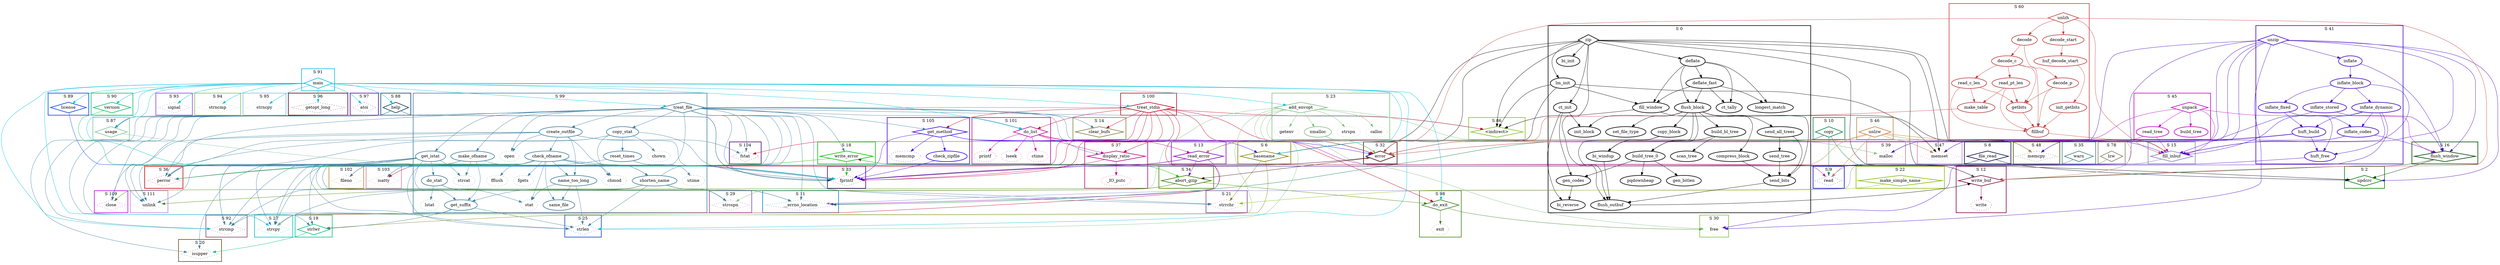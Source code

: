 digraph G {
  "UV atoi (97)" [shape=diamond, label="atoi", color="#4000A0", style=dotted];
  "UV zip (0)" [shape=diamond, label="zip", color="#000000", style=bold];
  "UV do_exit (98)" [shape=diamond, label="do_exit", color="#408020",
                     style=bold];
  "UV flush_outbuf (1)" [label="flush_outbuf", color="#000000", style=bold];
  "UV updcrc (2)" [shape=diamond, label="updcrc", color="#008000", style=bold];
  "UV treat_file (99)" [shape=diamond, label="treat_file", color="#4080A0",
                        style=bold];
  "UV treat_stdin (100)" [shape=diamond, label="treat_stdin",
                          color="#C00020", style=bold];
  "UV bi_init (3)" [label="bi_init", color="#000000", style=bold];
  "UV do_list (101)" [shape=diamond, label="do_list", color="#C000A0",
                      style=bold];
  "UV ct_init (4)" [label="ct_init", color="#000000", style=bold];
  "UV fileno (102)" [shape=diamond, label="fileno", color="#C08020",
                     style=dotted];
  "UV lm_init (5)" [label="lm_init", color="#000000", style=bold];
  "UV basename (6)" [shape=diamond, label="basename", color="#808000",
                     style=bold];
  "UV isatty (103)" [shape=diamond, label="isatty", color="#C080A0",
                     style=dotted];
  "UV fstat (104)" [shape=diamond, label="fstat", color="#400060",
                    style=dotted];
  "UV deflate (7)" [label="deflate", color="#000000", style=bold];
  "UV get_method (105)" [shape=diamond, label="get_method", color="#4000E0",
                         style=bold];
  "UV file_read (8)" [shape=diamond, label="file_read", color="#000040",
                      style=bold];
  "UV read (9)" [shape=diamond, label="read", color="#0000C0", style=dotted];
  "UV get_istat (106)" [label="get_istat", color="#4080A0", style=bold];
  "UV make_ofname (107)" [label="make_ofname", color="#4080A0", style=bold];
  "UV copy (10)" [shape=diamond, label="copy", color="#008040", style=bold];
  "UV __errno_location (11)" [shape=diamond, label="__errno_location",
                              color="#0080C0", style=dotted];
  "UV open (108)" [label="open", color="#4080A0", style=dotted];
  "UV close (109)" [shape=diamond, label="close", color="#C000E0",
                    style=dotted];
  "UV write_buf (12)" [shape=diamond, label="write_buf", color="#800040",
                       style=bold];
  "UV read_error (13)" [shape=diamond, label="read_error", color="#8000C0",
                        style=bold];
  "UV create_outfile (110)" [label="create_outfile", color="#4080A0",
                             style=bold];
  "UV unlink (111)" [shape=diamond, label="unlink", color="#C080E0",
                     style=dotted];
  "UV clear_bufs (14)" [shape=diamond, label="clear_bufs", color="#808040",
                        style=bold];
  "UV fill_inbuf (15)" [shape=diamond, label="fill_inbuf", color="#8080C0",
                        style=bold];
  "UV copy_stat (112)" [label="copy_stat", color="#4080A0", style=bold];
  "UV flush_window (16)" [shape=diamond, label="flush_window",
                          color="#004000", style=bold];
  "UV check_ofname (113)" [label="check_ofname", color="#4080A0", style=bold];
  "UV write (17)" [label="write", color="#800040", style=dotted];
  "UV name_too_long (114)" [label="name_too_long", color="#4080A0",
                            style=bold];
  "UV write_error (18)" [shape=diamond, label="write_error", color="#00C000",
                         style=bold];
  "UV shorten_name (115)" [label="shorten_name", color="#4080A0", style=bold];
  "UV strlwr (19)" [shape=diamond, label="strlwr", color="#00C080",
                    style=bold];
  "UV do_stat (116)" [label="do_stat", color="#4080A0", style=bold];
  "UV isupper (20)" [shape=diamond, label="isupper", color="#804000",
                     style=dotted];
  "UV lstat (117)" [label="lstat", color="#4080A0", style=dotted];
  "UV strrchr (21)" [shape=diamond, label="strrchr", color="#804080",
                     style=dotted];
  "UV stat (118)" [label="stat", color="#4080A0", style=dotted];
  "UV get_suffix (119)" [label="get_suffix", color="#4080A0", style=bold];
  "UV make_simple_name (22)" [shape=diamond, label="make_simple_name",
                              color="#80C000", style=bold];
  "UV strcat (120)" [label="strcat", color="#4080A0", style=dotted];
  "UV add_envopt (23)" [shape=diamond, label="add_envopt", color="#80C080",
                        style=bold];
  "UV memcmp (121)" [label="memcmp", color="#4000E0", style=dotted];
  "UV getenv (24)" [label="getenv", color="#80C080", style=dotted];
  "UV strlen (25)" [shape=diamond, label="strlen", color="#0040C0",
                    style=dotted];
  "UV printf (122)" [label="printf", color="#C000A0", style=dotted];
  "UV lseek (123)" [label="lseek", color="#C000A0", style=dotted];
  "UV xmalloc (26)" [label="xmalloc", color="#80C080", style=bold];
  "UV strcpy (27)" [shape=diamond, label="strcpy", color="#00C0C0",
                    style=dotted];
  "UV ctime (124)" [label="ctime", color="#C000A0", style=dotted];
  "UV same_file (125)" [label="same_file", color="#4080A0", style=bold];
  "UV strspn (28)" [label="strspn", color="#80C080", style=dotted];
  "UV strcspn (29)" [shape=diamond, label="strcspn", color="#8040C0",
                     style=dotted];
  "UV fflush (126)" [label="fflush", color="#4080A0", style=dotted];
  "UV free (30)" [shape=diamond, label="free", color="#80C040", style=dotted];
  "UV fgets (127)" [label="fgets", color="#4080A0", style=dotted];
  "UV chmod (128)" [label="chmod", color="#4080A0", style=dotted];
  "UV calloc (31)" [label="calloc", color="#80C080", style=dotted];
  "UV error (32)" [shape=diamond, label="error", color="#400000", style=bold];
  "UV reset_times (129)" [label="reset_times", color="#4080A0", style=bold];
  "UV fprintf (33)" [shape=diamond, label="fprintf", color="#400080",
                     style=dotted];
  "UV utime (130)" [label="utime", color="#4080A0", style=dotted];
  "UV abort_gzip (34)" [shape=diamond, label="abort_gzip", color="#408000",
                        style=bold];
  "UV chown (131)" [label="chown", color="#4080A0", style=dotted];
  "UV exit (132)" [label="exit", color="#408020", style=dotted];
  "UV warn (35)" [shape=diamond, label="warn", color="#408080", style=bold];
  "UV perror (36)" [shape=diamond, label="perror", color="#C00000",
                    style=dotted];
  "UV fill_window (133)" [label="fill_window", color="#000000", style=bold];
  "UV display_ratio (37)" [shape=diamond, label="display_ratio",
                           color="#C00080", style=bold];
  "UV longest_match (134)" [label="longest_match", color="#000000",
                            style=bold];
  "UV _IO_putc (38)" [label="_IO_putc", color="#C00080", style=dotted];
  "UV deflate_fast (135)" [label="deflate_fast", color="#000000", style=bold];
  "UV malloc (39)" [shape=diamond, label="malloc", color="#C08080",
                    style=dotted];
  "UV check_zipfile (40)" [label="check_zipfile", color="#4000E0", style=bold];
  "UV unzip (41)" [shape=diamond, label="unzip", color="#4000C0", style=bold];
  "UV inflate (42)" [label="inflate", color="#4000C0", style=bold];
  "UV read_tree (43)" [label="read_tree", color="#C000C0", style=bold];
  "UV build_tree (44)" [label="build_tree", color="#C000C0", style=bold];
  "UV unpack (45)" [shape=diamond, label="unpack", color="#C000C0",
                    style=bold];
  "UV unlzw (46)" [shape=diamond, label="unlzw", color="#C08040", style=bold];
  "UV memset (47)" [shape=diamond, label="memset", color="#C080C0",
                    style=dotted];
  "UV memcpy (48)" [shape=diamond, label="memcpy", color="#404000",
                    style=dotted];
  "UV fillbuf (49)" [label="fillbuf", color="#C04040", style=bold];
  "UV getbits (50)" [label="getbits", color="#C04040", style=bold];
  "UV init_getbits (51)" [label="init_getbits", color="#C04040", style=bold];
  "UV make_table (52)" [label="make_table", color="#C04040", style=bold];
  "UV read_pt_len (53)" [label="read_pt_len", color="#C04040", style=bold];
  "UV read_c_len (54)" [label="read_c_len", color="#C04040", style=bold];
  "UV decode_c (55)" [label="decode_c", color="#C04040", style=bold];
  "UV decode_p (56)" [label="decode_p", color="#C04040", style=bold];
  "UV huf_decode_start (57)" [label="huf_decode_start", color="#C04040",
                              style=bold];
  "UV decode_start (58)" [label="decode_start", color="#C04040", style=bold];
  "UV decode (59)" [label="decode", color="#C04040", style=bold];
  "UV unlzh (60)" [shape=diamond, label="unlzh", color="#C04040", style=bold];
  "UV gen_codes (61)" [label="gen_codes", color="#000000", style=bold];
  "UV bi_reverse (62)" [label="bi_reverse", color="#000000", style=bold];
  "UV init_block (63)" [label="init_block", color="#000000", style=bold];
  "UV pqdownheap (64)" [label="pqdownheap", color="#000000", style=bold];
  "UV gen_bitlen (65)" [label="gen_bitlen", color="#000000", style=bold];
  "UV build_tree_0 (66)" [label="build_tree_0", color="#000000", style=bold];
  "UV scan_tree (67)" [label="scan_tree", color="#000000", style=bold];
  "UV send_tree (68)" [label="send_tree", color="#000000", style=bold];
  "UV send_bits (69)" [label="send_bits", color="#000000", style=bold];
  "UV build_bl_tree (70)" [label="build_bl_tree", color="#000000", style=bold];
  "UV send_all_trees (71)" [label="send_all_trees", color="#000000",
                            style=bold];
  "UV flush_block (72)" [label="flush_block", color="#000000", style=bold];
  "UV set_file_type (73)" [label="set_file_type", color="#000000", style=bold];
  "UV copy_block (74)" [label="copy_block", color="#000000", style=bold];
  "UV compress_block (75)" [label="compress_block", color="#000000",
                            style=bold];
  "UV bi_windup (76)" [label="bi_windup", color="#000000", style=bold];
  "UV ct_tally (77)" [label="ct_tally", color="#000000", style=bold];
  "UV lzw (78)" [shape=diamond, label="lzw", color="#808060", style=bold];
  "UV huft_build (79)" [label="huft_build", color="#4000C0", style=bold];
  "UV huft_free (80)" [label="huft_free", color="#4000C0", style=bold];
  "UV inflate_codes (81)" [label="inflate_codes", color="#4000C0", style=bold];
  "UV inflate_stored (82)" [label="inflate_stored", color="#4000C0",
                            style=bold];
  "UV inflate_fixed (83)" [label="inflate_fixed", color="#4000C0", style=bold];
  "UV inflate_dynamic (84)" [label="inflate_dynamic", color="#4000C0",
                             style=bold];
  "UV inflate_block (85)" [label="inflate_block", color="#4000C0", style=bold];
  "UV <indirect> (86)" [shape=diamond, label="<indirect>", color="#80C020",
                        style=bold];
  "UV usage (87)" [shape=diamond, label="usage", color="#80C0A0", style=bold];
  "UV help (88)" [shape=diamond, label="help", color="#004060", style=bold];
  "UV license (89)" [shape=diamond, label="license", color="#0040E0",
                     style=bold];
  "UV version (90)" [shape=diamond, label="version", color="#00C060",
                     style=bold];
  "UV main (91)" [shape=diamond, label="main", color="#00C0E0", style=bold];
  "UV strcmp (92)" [shape=diamond, label="strcmp", color="#804060",
                    style=dotted];
  "UV signal (93)" [shape=diamond, label="signal", color="#8040E0",
                    style=dotted];
  "UV strncmp (94)" [shape=diamond, label="strncmp", color="#80C060",
                     style=dotted];
  "UV strncpy (95)" [shape=diamond, label="strncpy", color="#80C0E0",
                     style=dotted];
  "UV getopt_long (96)" [shape=diamond, label="getopt_long", color="#400020",
                         style=dotted];
  
  subgraph cluster_36 { label="S 36";
    color="#C00000";
    style=bold;
    "UV perror (36)"; };
  subgraph cluster_37 { label="S 37";
    color="#C00080";
    style=bold;
    "UV _IO_putc (38)";"UV display_ratio (37)"; };
  subgraph cluster_86 { label="S 86";
    color="#80C020";
    style=bold;
    "UV <indirect> (86)"; };
  subgraph cluster_87 { label="S 87";
    color="#80C0A0";
    style=bold;
    "UV usage (87)"; };
  subgraph cluster_39 { label="S 39";
    color="#C08080";
    style=bold;
    "UV malloc (39)"; };
  subgraph cluster_88 { label="S 88";
    color="#004060";
    style=bold;
    "UV help (88)"; };
  subgraph cluster_89 { label="S 89";
    color="#0040E0";
    style=bold;
    "UV license (89)"; };
  subgraph cluster_20 { label="S 20";
    color="#804000";
    style=bold;
    "UV isupper (20)"; };
  subgraph cluster_21 { label="S 21";
    color="#804080";
    style=bold;
    "UV strrchr (21)"; };
  subgraph cluster_111 { label="S 111";
    color="#C080E0";
    style=bold;
    "UV unlink (111)"; };
  subgraph cluster_22 { label="S 22";
    color="#80C000";
    style=bold;
    "UV make_simple_name (22)"; };
  subgraph cluster_23 { label="S 23";
    color="#80C080";
    style=bold;
    "UV calloc (31)";"UV strspn (28)";"UV xmalloc (26)";"UV getenv (24)";"UV add_envopt (23)"; };
  subgraph cluster_25 { label="S 25";
    color="#0040C0";
    style=bold;
    "UV strlen (25)"; };
  subgraph cluster_27 { label="S 27";
    color="#00C0C0";
    style=bold;
    "UV strcpy (27)"; };
  subgraph cluster_41 { label="S 41";
    color="#4000C0";
    style=bold;
    "UV inflate_block (85)";"UV inflate_dynamic (84)";"UV inflate_fixed (83)";"UV inflate_stored (82)";"UV inflate_codes (81)";"UV huft_free (80)";"UV huft_build (79)";"UV inflate (42)";"UV unzip (41)"; };
  subgraph cluster_90 { label="S 90";
    color="#00C060";
    style=bold;
    "UV version (90)"; };
  subgraph cluster_29 { label="S 29";
    color="#8040C0";
    style=bold;
    "UV strcspn (29)"; };
  subgraph cluster_91 { label="S 91";
    color="#00C0E0";
    style=bold;
    "UV main (91)"; };
  subgraph cluster_78 { label="S 78";
    color="#808060";
    style=bold;
    "UV lzw (78)"; };
  subgraph cluster_92 { label="S 92";
    color="#804060";
    style=bold;
    "UV strcmp (92)"; };
  subgraph cluster_0 { label="S 0";
    color="#000000";
    style=bold;
    "UV ct_tally (77)";"UV bi_windup (76)";"UV compress_block (75)";"UV copy_block (74)";"UV set_file_type (73)";"UV flush_block (72)";"UV send_all_trees (71)";"UV build_bl_tree (70)";"UV send_bits (69)";"UV send_tree (68)";"UV scan_tree (67)";"UV build_tree_0 (66)";"UV gen_bitlen (65)";"UV pqdownheap (64)";"UV init_block (63)";"UV bi_reverse (62)";"UV gen_codes (61)";"UV deflate_fast (135)";"UV longest_match (134)";"UV fill_window (133)";"UV deflate (7)";"UV lm_init (5)";"UV ct_init (4)";"UV bi_init (3)";"UV flush_outbuf (1)";"UV zip (0)"; };
  subgraph cluster_93 { label="S 93";
    color="#8040E0";
    style=bold;
    "UV signal (93)"; };
  subgraph cluster_45 { label="S 45";
    color="#C000C0";
    style=bold;
    "UV unpack (45)";"UV build_tree (44)";"UV read_tree (43)"; };
  subgraph cluster_10 { label="S 10";
    color="#008040";
    style=bold;
    "UV copy (10)"; };
  subgraph cluster_100 { label="S 100";
    color="#C00020";
    style=bold;
    "UV treat_stdin (100)"; };
  subgraph cluster_94 { label="S 94";
    color="#80C060";
    style=bold;
    "UV strncmp (94)"; };
  subgraph cluster_46 { label="S 46";
    color="#C08040";
    style=bold;
    "UV unlzw (46)"; };
  subgraph cluster_11 { label="S 11";
    color="#0080C0";
    style=bold;
    "UV __errno_location (11)"; };
  subgraph cluster_101 { label="S 101";
    color="#C000A0";
    style=bold;
    "UV ctime (124)";"UV lseek (123)";"UV printf (122)";"UV do_list (101)"; };
  subgraph cluster_2 { label="S 2";
    color="#008000";
    style=bold;
    "UV updcrc (2)"; };
  subgraph cluster_95 { label="S 95";
    color="#80C0E0";
    style=bold;
    "UV strncpy (95)"; };
  subgraph cluster_60 { label="S 60";
    color="#C04040";
    style=bold;
    "UV unlzh (60)";"UV decode (59)";"UV decode_start (58)";"UV huf_decode_start (57)";"UV decode_p (56)";"UV decode_c (55)";"UV read_c_len (54)";"UV read_pt_len (53)";"UV make_table (52)";"UV init_getbits (51)";"UV getbits (50)";"UV fillbuf (49)"; };
  subgraph cluster_47 { label="S 47";
    color="#C080C0";
    style=bold;
    "UV memset (47)"; };
  subgraph cluster_12 { label="S 12";
    color="#800040";
    style=bold;
    "UV write (17)";"UV write_buf (12)"; };
  subgraph cluster_102 { label="S 102";
    color="#C08020";
    style=bold;
    "UV fileno (102)"; };
  subgraph cluster_96 { label="S 96";
    color="#400020";
    style=bold;
    "UV getopt_long (96)"; };
  subgraph cluster_48 { label="S 48";
    color="#404000";
    style=bold;
    "UV memcpy (48)"; };
  subgraph cluster_13 { label="S 13";
    color="#8000C0";
    style=bold;
    "UV read_error (13)"; };
  subgraph cluster_103 { label="S 103";
    color="#C080A0";
    style=bold;
    "UV isatty (103)"; };
  subgraph cluster_97 { label="S 97";
    color="#4000A0";
    style=bold;
    "UV atoi (97)"; };
  subgraph cluster_14 { label="S 14";
    color="#808040";
    style=bold;
    "UV clear_bufs (14)"; };
  subgraph cluster_104 { label="S 104";
    color="#400060";
    style=bold;
    "UV fstat (104)"; };
  subgraph cluster_98 { label="S 98";
    color="#408020";
    style=bold;
    "UV exit (132)";"UV do_exit (98)"; };
  subgraph cluster_15 { label="S 15";
    color="#8080C0";
    style=bold;
    "UV fill_inbuf (15)"; };
  subgraph cluster_105 { label="S 105";
    color="#4000E0";
    style=bold;
    "UV check_zipfile (40)";"UV memcmp (121)";"UV get_method (105)"; };
  subgraph cluster_6 { label="S 6";
    color="#808000";
    style=bold;
    "UV basename (6)"; };
  subgraph cluster_16 { label="S 16";
    color="#004000";
    style=bold;
    "UV flush_window (16)"; };
  subgraph cluster_99 { label="S 99";
    color="#4080A0";
    style=bold;
    "UV chown (131)";"UV utime (130)";"UV reset_times (129)";"UV chmod (128)";"UV fgets (127)";"UV fflush (126)";"UV same_file (125)";"UV strcat (120)";"UV get_suffix (119)";"UV stat (118)";"UV lstat (117)";"UV do_stat (116)";"UV shorten_name (115)";"UV name_too_long (114)";"UV check_ofname (113)";"UV copy_stat (112)";"UV create_outfile (110)";"UV open (108)";"UV make_ofname (107)";"UV get_istat (106)";"UV treat_file (99)"; };
  subgraph cluster_30 { label="S 30";
    color="#80C040";
    style=bold;
    "UV free (30)"; };
  subgraph cluster_8 { label="S 8";
    color="#000040";
    style=bold;
    "UV file_read (8)"; };
  subgraph cluster_18 { label="S 18";
    color="#00C000";
    style=bold;
    "UV write_error (18)"; };
  subgraph cluster_9 { label="S 9";
    color="#0000C0";
    style=bold;
    "UV read (9)"; };
  subgraph cluster_32 { label="S 32";
    color="#400000";
    style=bold;
    "UV error (32)"; };
  subgraph cluster_19 { label="S 19";
    color="#00C080";
    style=bold;
    "UV strlwr (19)"; };
  subgraph cluster_109 { label="S 109";
    color="#C000E0";
    style=bold;
    "UV close (109)"; };
  subgraph cluster_33 { label="S 33";
    color="#400080";
    style=bold;
    "UV fprintf (33)"; };
  subgraph cluster_34 { label="S 34";
    color="#408000";
    style=bold;
    "UV abort_gzip (34)"; };
  subgraph cluster_35 { label="S 35";
    color="#408080";
    style=bold;
    "UV warn (35)"; };
  
  "UV zip (0)" -> "UV flush_outbuf (1)" [color="#000000"];
  "UV zip (0)" -> "UV updcrc (2)" [color="#000000"];
  "UV zip (0)" -> "UV bi_init (3)" [color="#000000"];
  "UV zip (0)" -> "UV ct_init (4)" [color="#000000"];
  "UV zip (0)" -> "UV lm_init (5)" [color="#000000"];
  "UV zip (0)" -> "UV basename (6)" [color="#000000"];
  "UV zip (0)" -> "UV deflate (7)" [color="#000000"];
  "UV zip (0)" -> "UV write_buf (12)" [color="#000000"];
  "UV zip (0)" -> "UV error (32)" [color="#000000"];
  "UV zip (0)" -> "UV memset (47)" [color="#000000"];
  "UV zip (0)" -> "UV memcpy (48)" [color="#000000"];
  "UV zip (0)" -> "UV <indirect> (86)" [color="#000000"];
  "UV do_exit (98)" -> "UV free (30)" [color="#408020"];
  "UV do_exit (98)" -> "UV exit (132)" [color="#408020"];
  "UV flush_outbuf (1)" -> "UV write_buf (12)" [color="#000000"];
  "UV treat_file (99)" -> "UV __errno_location (11)" [color="#4080A0"];
  "UV treat_file (99)" -> "UV clear_bufs (14)" [color="#4080A0"];
  "UV treat_file (99)" -> "UV write_error (18)" [color="#4080A0"];
  "UV treat_file (99)" -> "UV strlwr (19)" [color="#4080A0"];
  "UV treat_file (99)" -> "UV isupper (20)" [color="#4080A0"];
  "UV treat_file (99)" -> "UV strrchr (21)" [color="#4080A0"];
  "UV treat_file (99)" -> "UV strlen (25)" [color="#4080A0"];
  "UV treat_file (99)" -> "UV strcpy (27)" [color="#4080A0"];
  "UV treat_file (99)" -> "UV strcspn (29)" [color="#4080A0"];
  "UV treat_file (99)" -> "UV error (32)" [color="#4080A0"];
  "UV treat_file (99)" -> "UV fprintf (33)" [color="#4080A0"];
  "UV treat_file (99)" -> "UV perror (36)" [color="#4080A0"];
  "UV treat_file (99)" -> "UV display_ratio (37)" [color="#4080A0"];
  "UV treat_file (99)" -> "UV <indirect> (86)" [color="#4080A0"];
  "UV treat_file (99)" -> "UV strcmp (92)" [color="#4080A0"];
  "UV treat_file (99)" -> "UV treat_stdin (100)" [color="#4080A0"];
  "UV treat_file (99)" -> "UV do_list (101)" [color="#4080A0"];
  "UV treat_file (99)" -> "UV fileno (102)" [color="#4080A0"];
  "UV treat_file (99)" -> "UV isatty (103)" [color="#4080A0"];
  "UV treat_file (99)" -> "UV fstat (104)" [color="#4080A0"];
  "UV treat_file (99)" -> "UV get_method (105)" [color="#4080A0"];
  "UV treat_file (99)" -> "UV get_istat (106)" [color="#4080A0"];
  "UV treat_file (99)" -> "UV make_ofname (107)" [color="#4080A0"];
  "UV treat_file (99)" -> "UV open (108)" [color="#4080A0"];
  "UV treat_file (99)" -> "UV close (109)" [color="#4080A0"];
  "UV treat_file (99)" -> "UV create_outfile (110)" [color="#4080A0"];
  "UV treat_file (99)" -> "UV unlink (111)" [color="#4080A0"];
  "UV treat_file (99)" -> "UV copy_stat (112)" [color="#4080A0"];
  "UV treat_stdin (100)" -> "UV clear_bufs (14)" [color="#C00020"];
  "UV treat_stdin (100)" -> "UV strcpy (27)" [color="#C00020"];
  "UV treat_stdin (100)" -> "UV error (32)" [color="#C00020"];
  "UV treat_stdin (100)" -> "UV fprintf (33)" [color="#C00020"];
  "UV treat_stdin (100)" -> "UV display_ratio (37)" [color="#C00020"];
  "UV treat_stdin (100)" -> "UV <indirect> (86)" [color="#C00020"];
  "UV treat_stdin (100)" -> "UV do_exit (98)" [color="#C00020"];
  "UV treat_stdin (100)" -> "UV do_list (101)" [color="#C00020"];
  "UV treat_stdin (100)" -> "UV fileno (102)" [color="#C00020"];
  "UV treat_stdin (100)" -> "UV isatty (103)" [color="#C00020"];
  "UV treat_stdin (100)" -> "UV fstat (104)" [color="#C00020"];
  "UV treat_stdin (100)" -> "UV get_method (105)" [color="#C00020"];
  "UV do_list (101)" -> "UV read (9)" [color="#C000A0"];
  "UV do_list (101)" -> "UV read_error (13)" [color="#C000A0"];
  "UV do_list (101)" -> "UV display_ratio (37)" [color="#C000A0"];
  "UV do_list (101)" -> "UV printf (122)" [color="#C000A0"];
  "UV do_list (101)" -> "UV lseek (123)" [color="#C000A0"];
  "UV do_list (101)" -> "UV ctime (124)" [color="#C000A0"];
  "UV ct_init (4)" -> "UV gen_codes (61)" [color="#000000"];
  "UV ct_init (4)" -> "UV bi_reverse (62)" [color="#000000"];
  "UV ct_init (4)" -> "UV init_block (63)" [color="#000000"];
  "UV lm_init (5)" -> "UV error (32)" [color="#000000"];
  "UV lm_init (5)" -> "UV memset (47)" [color="#000000"];
  "UV lm_init (5)" -> "UV <indirect> (86)" [color="#000000"];
  "UV lm_init (5)" -> "UV fill_window (133)" [color="#000000"];
  "UV basename (6)" -> "UV strlwr (19)" [color="#808000"];
  "UV basename (6)" -> "UV strrchr (21)" [color="#808000"];
  "UV deflate (7)" -> "UV flush_block (72)" [color="#000000"];
  "UV deflate (7)" -> "UV ct_tally (77)" [color="#000000"];
  "UV deflate (7)" -> "UV fill_window (133)" [color="#000000"];
  "UV deflate (7)" -> "UV longest_match (134)" [color="#000000"];
  "UV deflate (7)" -> "UV deflate_fast (135)" [color="#000000"];
  "UV get_method (105)" -> "UV basename (6)" [color="#4000E0"];
  "UV get_method (105)" -> "UV fill_inbuf (15)" [color="#4000E0"];
  "UV get_method (105)" -> "UV error (32)" [color="#4000E0"];
  "UV get_method (105)" -> "UV fprintf (33)" [color="#4000E0"];
  "UV get_method (105)" -> "UV check_zipfile (40)" [color="#4000E0"];
  "UV get_method (105)" -> "UV memcmp (121)" [color="#4000E0"];
  "UV file_read (8)" -> "UV updcrc (2)" [color="#000040"];
  "UV file_read (8)" -> "UV read (9)" [color="#000040"];
  "UV get_istat (106)" -> "UV __errno_location (11)" [color="#4080A0"];
  "UV get_istat (106)" -> "UV strlen (25)" [color="#4080A0"];
  "UV get_istat (106)" -> "UV strcpy (27)" [color="#4080A0"];
  "UV get_istat (106)" -> "UV perror (36)" [color="#4080A0"];
  "UV get_istat (106)" -> "UV strcmp (92)" [color="#4080A0"];
  "UV get_istat (106)" -> "UV do_stat (116)" [color="#4080A0"];
  "UV get_istat (106)" -> "UV get_suffix (119)" [color="#4080A0"];
  "UV get_istat (106)" -> "UV strcat (120)" [color="#4080A0"];
  "UV make_ofname (107)" -> "UV strlwr (19)" [color="#4080A0"];
  "UV make_ofname (107)" -> "UV strcpy (27)" [color="#4080A0"];
  "UV make_ofname (107)" -> "UV fprintf (33)" [color="#4080A0"];
  "UV make_ofname (107)" -> "UV strcmp (92)" [color="#4080A0"];
  "UV make_ofname (107)" -> "UV get_suffix (119)" [color="#4080A0"];
  "UV make_ofname (107)" -> "UV strcat (120)" [color="#4080A0"];
  "UV copy (10)" -> "UV read (9)" [color="#008040"];
  "UV copy (10)" -> "UV __errno_location (11)" [color="#008040"];
  "UV copy (10)" -> "UV write_buf (12)" [color="#008040"];
  "UV copy (10)" -> "UV read_error (13)" [color="#008040"];
  "UV write_buf (12)" -> "UV write (17)" [color="#800040"];
  "UV write_buf (12)" -> "UV write_error (18)" [color="#800040"];
  "UV read_error (13)" -> "UV __errno_location (11)" [color="#8000C0"];
  "UV read_error (13)" -> "UV fprintf (33)" [color="#8000C0"];
  "UV read_error (13)" -> "UV abort_gzip (34)" [color="#8000C0"];
  "UV read_error (13)" -> "UV perror (36)" [color="#8000C0"];
  "UV create_outfile (110)" -> "UV fprintf (33)" [color="#4080A0"];
  "UV create_outfile (110)" -> "UV perror (36)" [color="#4080A0"];
  "UV create_outfile (110)" -> "UV fstat (104)" [color="#4080A0"];
  "UV create_outfile (110)" -> "UV open (108)" [color="#4080A0"];
  "UV create_outfile (110)" -> "UV close (109)" [color="#4080A0"];
  "UV create_outfile (110)" -> "UV unlink (111)" [color="#4080A0"];
  "UV create_outfile (110)" -> "UV check_ofname (113)" [color="#4080A0"];
  "UV create_outfile (110)" -> "UV name_too_long (114)" [color="#4080A0"];
  "UV create_outfile (110)" -> "UV shorten_name (115)" [color="#4080A0"];
  "UV fill_inbuf (15)" -> "UV read (9)" [color="#8080C0"];
  "UV fill_inbuf (15)" -> "UV __errno_location (11)" [color="#8080C0"];
  "UV fill_inbuf (15)" -> "UV read_error (13)" [color="#8080C0"];
  "UV copy_stat (112)" -> "UV fprintf (33)" [color="#4080A0"];
  "UV copy_stat (112)" -> "UV perror (36)" [color="#4080A0"];
  "UV copy_stat (112)" -> "UV unlink (111)" [color="#4080A0"];
  "UV copy_stat (112)" -> "UV chmod (128)" [color="#4080A0"];
  "UV copy_stat (112)" -> "UV reset_times (129)" [color="#4080A0"];
  "UV copy_stat (112)" -> "UV chown (131)" [color="#4080A0"];
  "UV flush_window (16)" -> "UV updcrc (2)" [color="#004000"];
  "UV flush_window (16)" -> "UV write_buf (12)" [color="#004000"];
  "UV check_ofname (113)" -> "UV __errno_location (11)" [color="#4080A0"];
  "UV check_ofname (113)" -> "UV isupper (20)" [color="#4080A0"];
  "UV check_ofname (113)" -> "UV strcpy (27)" [color="#4080A0"];
  "UV check_ofname (113)" -> "UV fprintf (33)" [color="#4080A0"];
  "UV check_ofname (113)" -> "UV perror (36)" [color="#4080A0"];
  "UV check_ofname (113)" -> "UV strcmp (92)" [color="#4080A0"];
  "UV check_ofname (113)" -> "UV fileno (102)" [color="#4080A0"];
  "UV check_ofname (113)" -> "UV isatty (103)" [color="#4080A0"];
  "UV check_ofname (113)" -> "UV unlink (111)" [color="#4080A0"];
  "UV check_ofname (113)" -> "UV name_too_long (114)" [color="#4080A0"];
  "UV check_ofname (113)" -> "UV shorten_name (115)" [color="#4080A0"];
  "UV check_ofname (113)" -> "UV stat (118)" [color="#4080A0"];
  "UV check_ofname (113)" -> "UV same_file (125)" [color="#4080A0"];
  "UV check_ofname (113)" -> "UV fflush (126)" [color="#4080A0"];
  "UV check_ofname (113)" -> "UV fgets (127)" [color="#4080A0"];
  "UV check_ofname (113)" -> "UV chmod (128)" [color="#4080A0"];
  "UV name_too_long (114)" -> "UV strlen (25)" [color="#4080A0"];
  "UV name_too_long (114)" -> "UV stat (118)" [color="#4080A0"];
  "UV name_too_long (114)" -> "UV same_file (125)" [color="#4080A0"];
  "UV write_error (18)" -> "UV fprintf (33)" [color="#00C000"];
  "UV write_error (18)" -> "UV abort_gzip (34)" [color="#00C000"];
  "UV write_error (18)" -> "UV perror (36)" [color="#00C000"];
  "UV shorten_name (115)" -> "UV strrchr (21)" [color="#4080A0"];
  "UV shorten_name (115)" -> "UV strlen (25)" [color="#4080A0"];
  "UV shorten_name (115)" -> "UV strcpy (27)" [color="#4080A0"];
  "UV shorten_name (115)" -> "UV strcspn (29)" [color="#4080A0"];
  "UV shorten_name (115)" -> "UV error (32)" [color="#4080A0"];
  "UV shorten_name (115)" -> "UV strcmp (92)" [color="#4080A0"];
  "UV shorten_name (115)" -> "UV get_suffix (119)" [color="#4080A0"];
  "UV strlwr (19)" -> "UV isupper (20)" [color="#00C080"];
  "UV do_stat (116)" -> "UV __errno_location (11)" [color="#4080A0"];
  "UV do_stat (116)" -> "UV lstat (117)" [color="#4080A0"];
  "UV do_stat (116)" -> "UV stat (118)" [color="#4080A0"];
  "UV get_suffix (119)" -> "UV strlwr (19)" [color="#4080A0"];
  "UV get_suffix (119)" -> "UV strlen (25)" [color="#4080A0"];
  "UV get_suffix (119)" -> "UV strcpy (27)" [color="#4080A0"];
  "UV get_suffix (119)" -> "UV strcmp (92)" [color="#4080A0"];
  "UV make_simple_name (22)" -> "UV strrchr (21)" [color="#80C000"];
  "UV add_envopt (23)" -> "UV getenv (24)" [color="#80C080"];
  "UV add_envopt (23)" -> "UV strlen (25)" [color="#80C080"];
  "UV add_envopt (23)" -> "UV xmalloc (26)" [color="#80C080"];
  "UV add_envopt (23)" -> "UV strcpy (27)" [color="#80C080"];
  "UV add_envopt (23)" -> "UV strspn (28)" [color="#80C080"];
  "UV add_envopt (23)" -> "UV strcspn (29)" [color="#80C080"];
  "UV add_envopt (23)" -> "UV free (30)" [color="#80C080"];
  "UV add_envopt (23)" -> "UV calloc (31)" [color="#80C080"];
  "UV add_envopt (23)" -> "UV error (32)" [color="#80C080"];
  "UV add_envopt (23)" -> "UV malloc (39)" [color="#80C080"];
  "UV xmalloc (26)" -> "UV error (32)" [color="#80C080"];
  "UV xmalloc (26)" -> "UV malloc (39)" [color="#80C080"];
  "UV error (32)" -> "UV fprintf (33)" [color="#400000"];
  "UV error (32)" -> "UV abort_gzip (34)" [color="#400000"];
  "UV reset_times (129)" -> "UV fprintf (33)" [color="#4080A0"];
  "UV reset_times (129)" -> "UV perror (36)" [color="#4080A0"];
  "UV reset_times (129)" -> "UV utime (130)" [color="#4080A0"];
  "UV abort_gzip (34)" -> "UV do_exit (98)" [color="#408000"];
  "UV abort_gzip (34)" -> "UV close (109)" [color="#408000"];
  "UV abort_gzip (34)" -> "UV unlink (111)" [color="#408000"];
  "UV warn (35)" -> "UV fprintf (33)" [color="#408080"];
  "UV fill_window (133)" -> "UV memcpy (48)" [color="#000000"];
  "UV fill_window (133)" -> "UV <indirect> (86)" [color="#000000"];
  "UV display_ratio (37)" -> "UV fprintf (33)" [color="#C00080"];
  "UV display_ratio (37)" -> "UV _IO_putc (38)" [color="#C00080"];
  "UV deflate_fast (135)" -> "UV flush_block (72)" [color="#000000"];
  "UV deflate_fast (135)" -> "UV ct_tally (77)" [color="#000000"];
  "UV deflate_fast (135)" -> "UV fill_window (133)" [color="#000000"];
  "UV deflate_fast (135)" -> "UV longest_match (134)" [color="#000000"];
  "UV check_zipfile (40)" -> "UV fprintf (33)" [color="#4000E0"];
  "UV unzip (41)" -> "UV updcrc (2)" [color="#4000C0"];
  "UV unzip (41)" -> "UV fill_inbuf (15)" [color="#4000C0"];
  "UV unzip (41)" -> "UV flush_window (16)" [color="#4000C0"];
  "UV unzip (41)" -> "UV free (30)" [color="#4000C0"];
  "UV unzip (41)" -> "UV error (32)" [color="#4000C0"];
  "UV unzip (41)" -> "UV fprintf (33)" [color="#4000C0"];
  "UV unzip (41)" -> "UV malloc (39)" [color="#4000C0"];
  "UV unzip (41)" -> "UV inflate (42)" [color="#4000C0"];
  "UV unzip (41)" -> "UV memset (47)" [color="#4000C0"];
  "UV unzip (41)" -> "UV memcpy (48)" [color="#4000C0"];
  "UV inflate (42)" -> "UV flush_window (16)" [color="#4000C0"];
  "UV inflate (42)" -> "UV inflate_block (85)" [color="#4000C0"];
  "UV read_tree (43)" -> "UV fill_inbuf (15)" [color="#C000C0"];
  "UV read_tree (43)" -> "UV error (32)" [color="#C000C0"];
  "UV unpack (45)" -> "UV fill_inbuf (15)" [color="#C000C0"];
  "UV unpack (45)" -> "UV flush_window (16)" [color="#C000C0"];
  "UV unpack (45)" -> "UV error (32)" [color="#C000C0"];
  "UV unpack (45)" -> "UV read_tree (43)" [color="#C000C0"];
  "UV unpack (45)" -> "UV build_tree (44)" [color="#C000C0"];
  "UV unlzw (46)" -> "UV read (9)" [color="#C08040"];
  "UV unlzw (46)" -> "UV write_buf (12)" [color="#C08040"];
  "UV unlzw (46)" -> "UV read_error (13)" [color="#C08040"];
  "UV unlzw (46)" -> "UV fill_inbuf (15)" [color="#C08040"];
  "UV unlzw (46)" -> "UV error (32)" [color="#C08040"];
  "UV unlzw (46)" -> "UV fprintf (33)" [color="#C08040"];
  "UV unlzw (46)" -> "UV memset (47)" [color="#C08040"];
  "UV unlzw (46)" -> "UV memcpy (48)" [color="#C08040"];
  "UV fillbuf (49)" -> "UV fill_inbuf (15)" [color="#C04040"];
  "UV getbits (50)" -> "UV fillbuf (49)" [color="#C04040"];
  "UV init_getbits (51)" -> "UV fillbuf (49)" [color="#C04040"];
  "UV make_table (52)" -> "UV error (32)" [color="#C04040"];
  "UV read_pt_len (53)" -> "UV fillbuf (49)" [color="#C04040"];
  "UV read_pt_len (53)" -> "UV getbits (50)" [color="#C04040"];
  "UV read_pt_len (53)" -> "UV make_table (52)" [color="#C04040"];
  "UV read_c_len (54)" -> "UV fillbuf (49)" [color="#C04040"];
  "UV read_c_len (54)" -> "UV getbits (50)" [color="#C04040"];
  "UV read_c_len (54)" -> "UV make_table (52)" [color="#C04040"];
  "UV decode_c (55)" -> "UV fillbuf (49)" [color="#C04040"];
  "UV decode_c (55)" -> "UV getbits (50)" [color="#C04040"];
  "UV decode_c (55)" -> "UV read_pt_len (53)" [color="#C04040"];
  "UV decode_c (55)" -> "UV read_c_len (54)" [color="#C04040"];
  "UV decode_p (56)" -> "UV fillbuf (49)" [color="#C04040"];
  "UV decode_p (56)" -> "UV getbits (50)" [color="#C04040"];
  "UV huf_decode_start (57)" -> "UV init_getbits (51)" [color="#C04040"];
  "UV decode_start (58)" -> "UV huf_decode_start (57)" [color="#C04040"];
  "UV decode (59)" -> "UV decode_c (55)" [color="#C04040"];
  "UV decode (59)" -> "UV decode_p (56)" [color="#C04040"];
  "UV unlzh (60)" -> "UV write_buf (12)" [color="#C04040"];
  "UV unlzh (60)" -> "UV fill_inbuf (15)" [color="#C04040"];
  "UV unlzh (60)" -> "UV error (32)" [color="#C04040"];
  "UV unlzh (60)" -> "UV decode_start (58)" [color="#C04040"];
  "UV unlzh (60)" -> "UV decode (59)" [color="#C04040"];
  "UV gen_codes (61)" -> "UV bi_reverse (62)" [color="#000000"];
  "UV build_tree_0 (66)" -> "UV gen_codes (61)" [color="#000000"];
  "UV build_tree_0 (66)" -> "UV pqdownheap (64)" [color="#000000"];
  "UV build_tree_0 (66)" -> "UV gen_bitlen (65)" [color="#000000"];
  "UV send_tree (68)" -> "UV send_bits (69)" [color="#000000"];
  "UV send_bits (69)" -> "UV flush_outbuf (1)" [color="#000000"];
  "UV build_bl_tree (70)" -> "UV build_tree_0 (66)" [color="#000000"];
  "UV build_bl_tree (70)" -> "UV scan_tree (67)" [color="#000000"];
  "UV send_all_trees (71)" -> "UV send_tree (68)" [color="#000000"];
  "UV send_all_trees (71)" -> "UV send_bits (69)" [color="#000000"];
  "UV flush_block (72)" -> "UV init_block (63)" [color="#000000"];
  "UV flush_block (72)" -> "UV build_tree_0 (66)" [color="#000000"];
  "UV flush_block (72)" -> "UV send_bits (69)" [color="#000000"];
  "UV flush_block (72)" -> "UV build_bl_tree (70)" [color="#000000"];
  "UV flush_block (72)" -> "UV send_all_trees (71)" [color="#000000"];
  "UV flush_block (72)" -> "UV set_file_type (73)" [color="#000000"];
  "UV flush_block (72)" -> "UV copy_block (74)" [color="#000000"];
  "UV flush_block (72)" -> "UV compress_block (75)" [color="#000000"];
  "UV flush_block (72)" -> "UV bi_windup (76)" [color="#000000"];
  "UV copy_block (74)" -> "UV flush_outbuf (1)" [color="#000000"];
  "UV copy_block (74)" -> "UV bi_windup (76)" [color="#000000"];
  "UV compress_block (75)" -> "UV send_bits (69)" [color="#000000"];
  "UV bi_windup (76)" -> "UV flush_outbuf (1)" [color="#000000"];
  "UV lzw (78)" -> "UV fprintf (33)" [color="#808060"];
  "UV huft_build (79)" -> "UV malloc (39)" [color="#4000C0"];
  "UV huft_build (79)" -> "UV memset (47)" [color="#4000C0"];
  "UV huft_build (79)" -> "UV huft_free (80)" [color="#4000C0"];
  "UV huft_free (80)" -> "UV free (30)" [color="#4000C0"];
  "UV inflate_codes (81)" -> "UV fill_inbuf (15)" [color="#4000C0"];
  "UV inflate_codes (81)" -> "UV flush_window (16)" [color="#4000C0"];
  "UV inflate_codes (81)" -> "UV memcpy (48)" [color="#4000C0"];
  "UV inflate_stored (82)" -> "UV fill_inbuf (15)" [color="#4000C0"];
  "UV inflate_stored (82)" -> "UV flush_window (16)" [color="#4000C0"];
  "UV inflate_fixed (83)" -> "UV huft_build (79)" [color="#4000C0"];
  "UV inflate_fixed (83)" -> "UV huft_free (80)" [color="#4000C0"];
  "UV inflate_fixed (83)" -> "UV inflate_codes (81)" [color="#4000C0"];
  "UV inflate_dynamic (84)" -> "UV fill_inbuf (15)" [color="#4000C0"];
  "UV inflate_dynamic (84)" -> "UV fprintf (33)" [color="#4000C0"];
  "UV inflate_dynamic (84)" -> "UV huft_build (79)" [color="#4000C0"];
  "UV inflate_dynamic (84)" -> "UV huft_free (80)" [color="#4000C0"];
  "UV inflate_dynamic (84)" -> "UV inflate_codes (81)" [color="#4000C0"];
  "UV inflate_block (85)" -> "UV fill_inbuf (15)" [color="#4000C0"];
  "UV inflate_block (85)" -> "UV inflate_stored (82)" [color="#4000C0"];
  "UV inflate_block (85)" -> "UV inflate_fixed (83)" [color="#4000C0"];
  "UV inflate_block (85)" -> "UV inflate_dynamic (84)" [color="#4000C0"];
  "UV usage (87)" -> "UV fprintf (33)" [color="#80C0A0"];
  "UV help (88)" -> "UV fprintf (33)" [color="#004060"];
  "UV help (88)" -> "UV usage (87)" [color="#004060"];
  "UV license (89)" -> "UV fprintf (33)" [color="#0040E0"];
  "UV version (90)" -> "UV fprintf (33)" [color="#00C060"];
  "UV main (91)" -> "UV basename (6)" [color="#00C0E0"];
  "UV main (91)" -> "UV add_envopt (23)" [color="#00C0E0"];
  "UV main (91)" -> "UV strlen (25)" [color="#00C0E0"];
  "UV main (91)" -> "UV strcpy (27)" [color="#00C0E0"];
  "UV main (91)" -> "UV fprintf (33)" [color="#00C0E0"];
  "UV main (91)" -> "UV usage (87)" [color="#00C0E0"];
  "UV main (91)" -> "UV help (88)" [color="#00C0E0"];
  "UV main (91)" -> "UV license (89)" [color="#00C0E0"];
  "UV main (91)" -> "UV version (90)" [color="#00C0E0"];
  "UV main (91)" -> "UV strcmp (92)" [color="#00C0E0"];
  "UV main (91)" -> "UV signal (93)" [color="#00C0E0"];
  "UV main (91)" -> "UV strncmp (94)" [color="#00C0E0"];
  "UV main (91)" -> "UV strncpy (95)" [color="#00C0E0"];
  "UV main (91)" -> "UV getopt_long (96)" [color="#00C0E0"];
  "UV main (91)" -> "UV atoi (97)" [color="#00C0E0"];
  "UV main (91)" -> "UV do_exit (98)" [color="#00C0E0"];
  "UV main (91)" -> "UV treat_file (99)" [color="#00C0E0"];
  "UV main (91)" -> "UV treat_stdin (100)" [color="#00C0E0"];
  "UV main (91)" -> "UV do_list (101)" [color="#00C0E0"];
  
  }